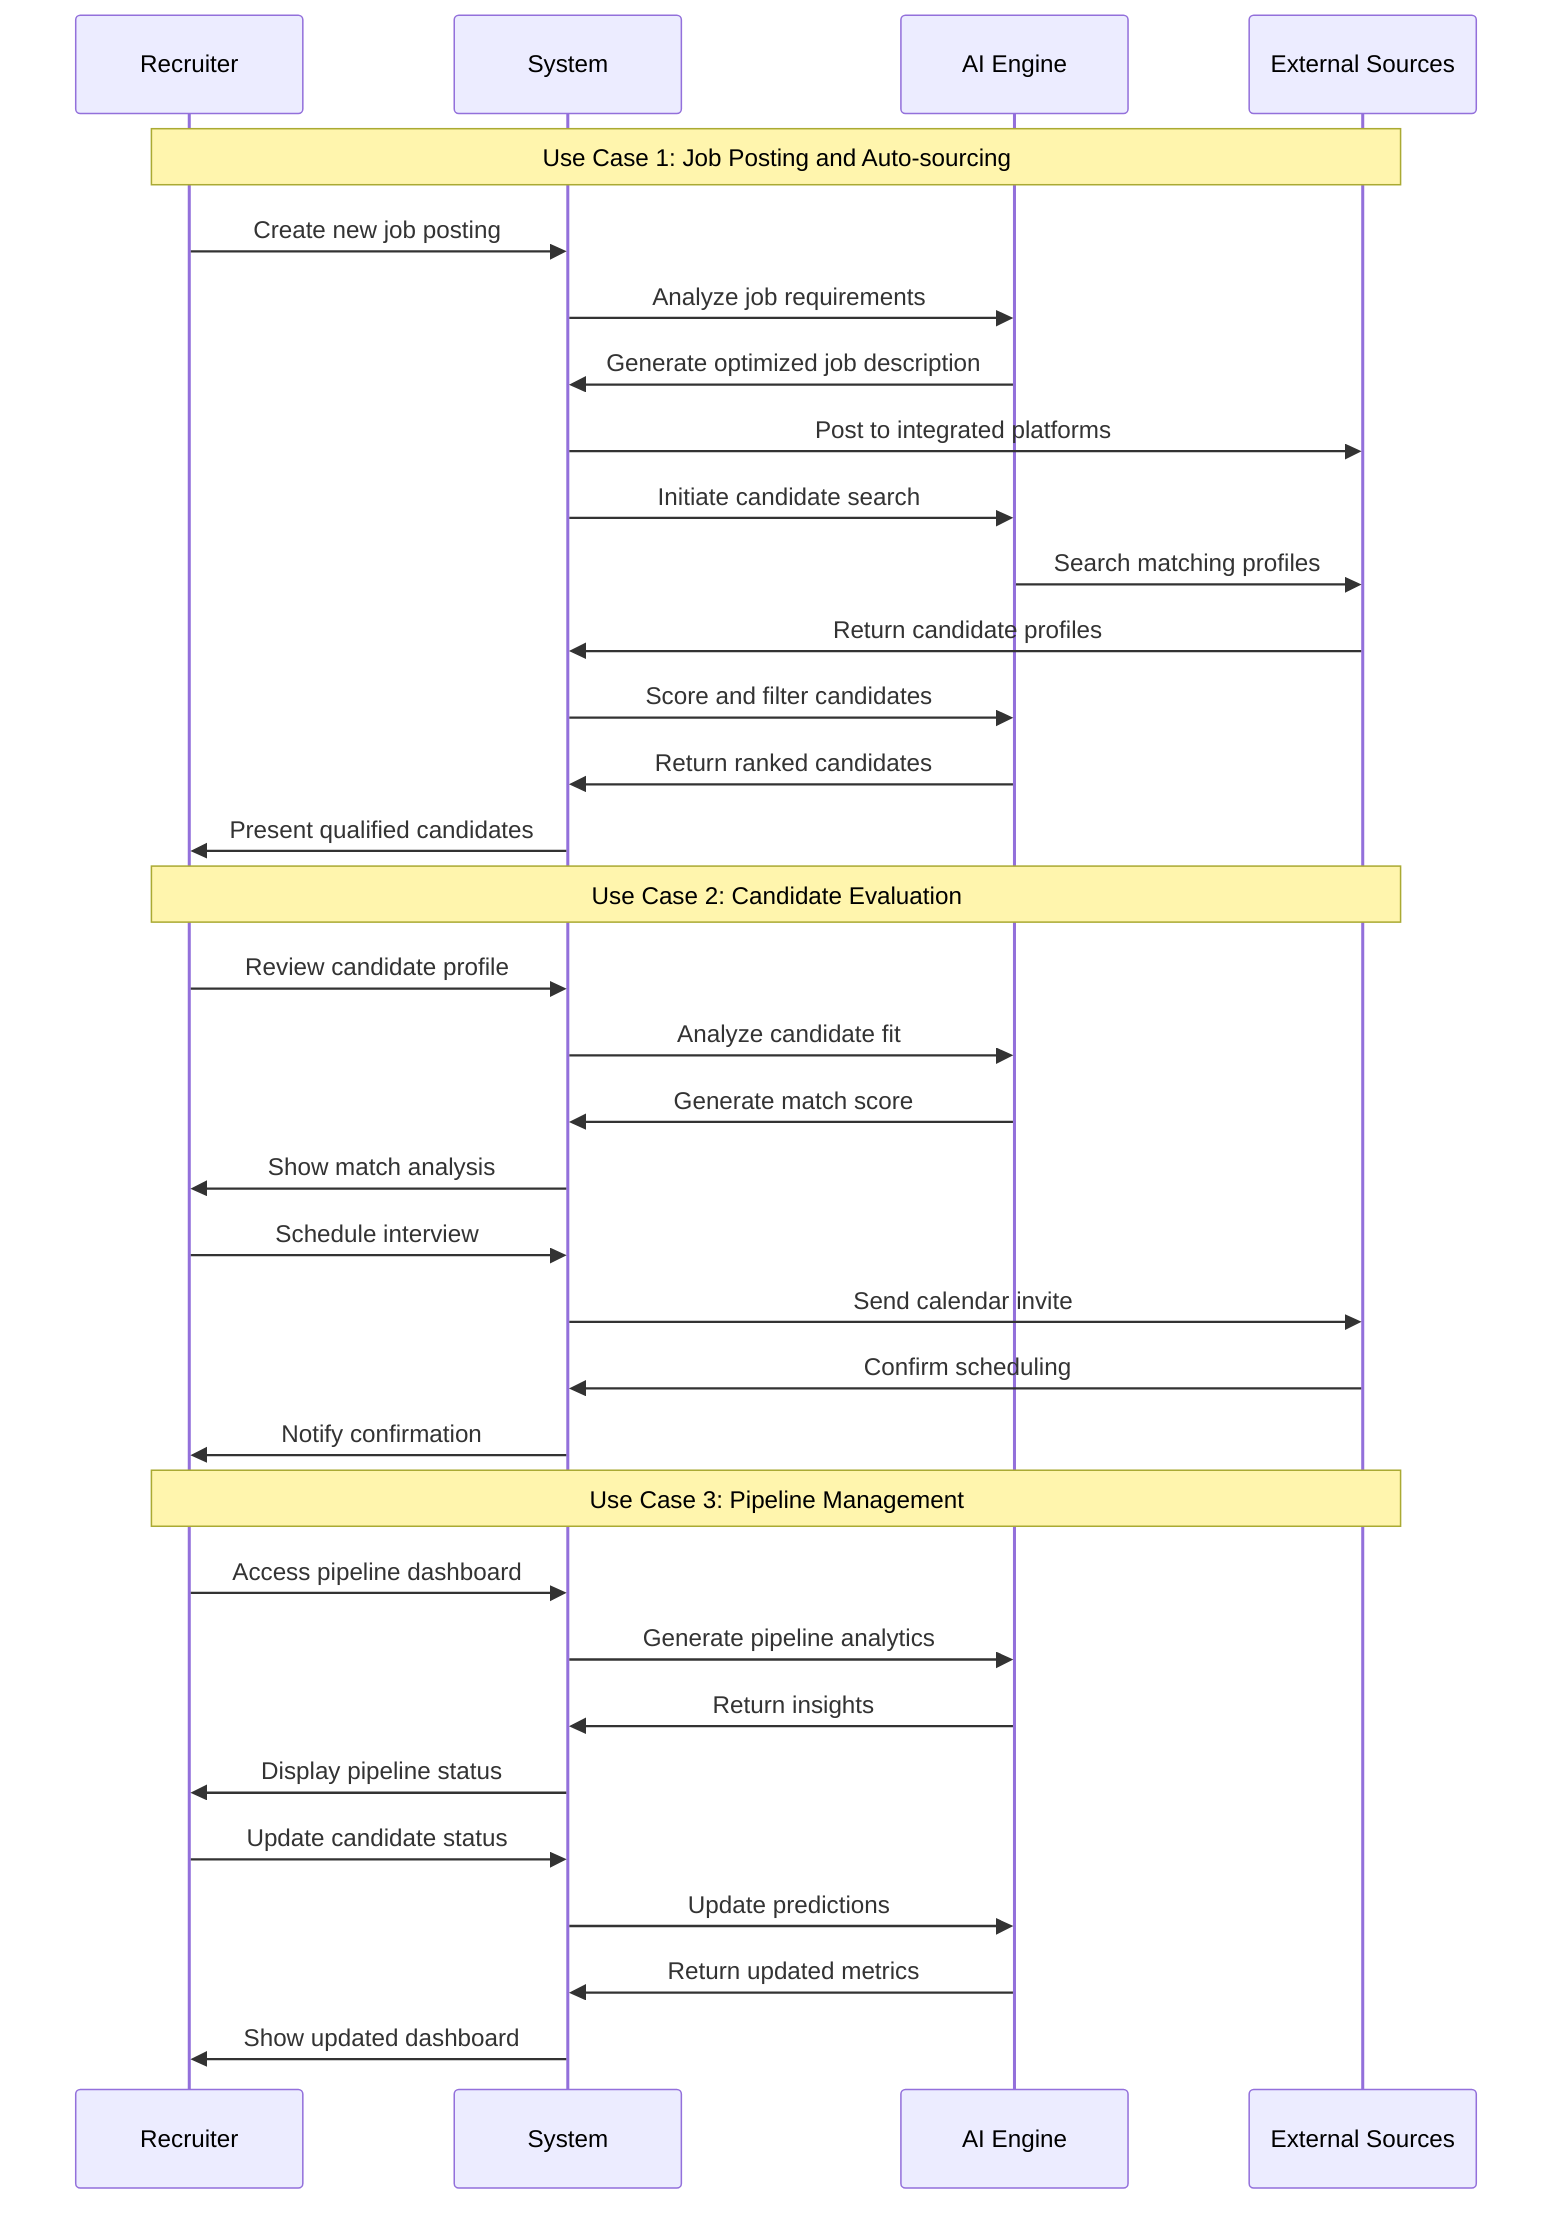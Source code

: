 sequenceDiagram
    participant R as Recruiter
    participant S as System
    participant AI as AI Engine
    participant Ex as External Sources

    %% Use Case 1: Job Posting and Auto-sourcing
    Note over R,Ex: Use Case 1: Job Posting and Auto-sourcing
    R->>S: Create new job posting
    S->>AI: Analyze job requirements
    AI->>S: Generate optimized job description
    S->>Ex: Post to integrated platforms
    S->>AI: Initiate candidate search
    AI->>Ex: Search matching profiles
    Ex->>S: Return candidate profiles
    S->>AI: Score and filter candidates
    AI->>S: Return ranked candidates
    S->>R: Present qualified candidates

    %% Use Case 2: Candidate Evaluation
    Note over R,Ex: Use Case 2: Candidate Evaluation
    R->>S: Review candidate profile
    S->>AI: Analyze candidate fit
    AI->>S: Generate match score
    S->>R: Show match analysis
    R->>S: Schedule interview
    S->>Ex: Send calendar invite
    Ex->>S: Confirm scheduling
    S->>R: Notify confirmation

    %% Use Case 3: Pipeline Management
    Note over R,Ex: Use Case 3: Pipeline Management
    R->>S: Access pipeline dashboard
    S->>AI: Generate pipeline analytics
    AI->>S: Return insights
    S->>R: Display pipeline status
    R->>S: Update candidate status
    S->>AI: Update predictions
    AI->>S: Return updated metrics
    S->>R: Show updated dashboard